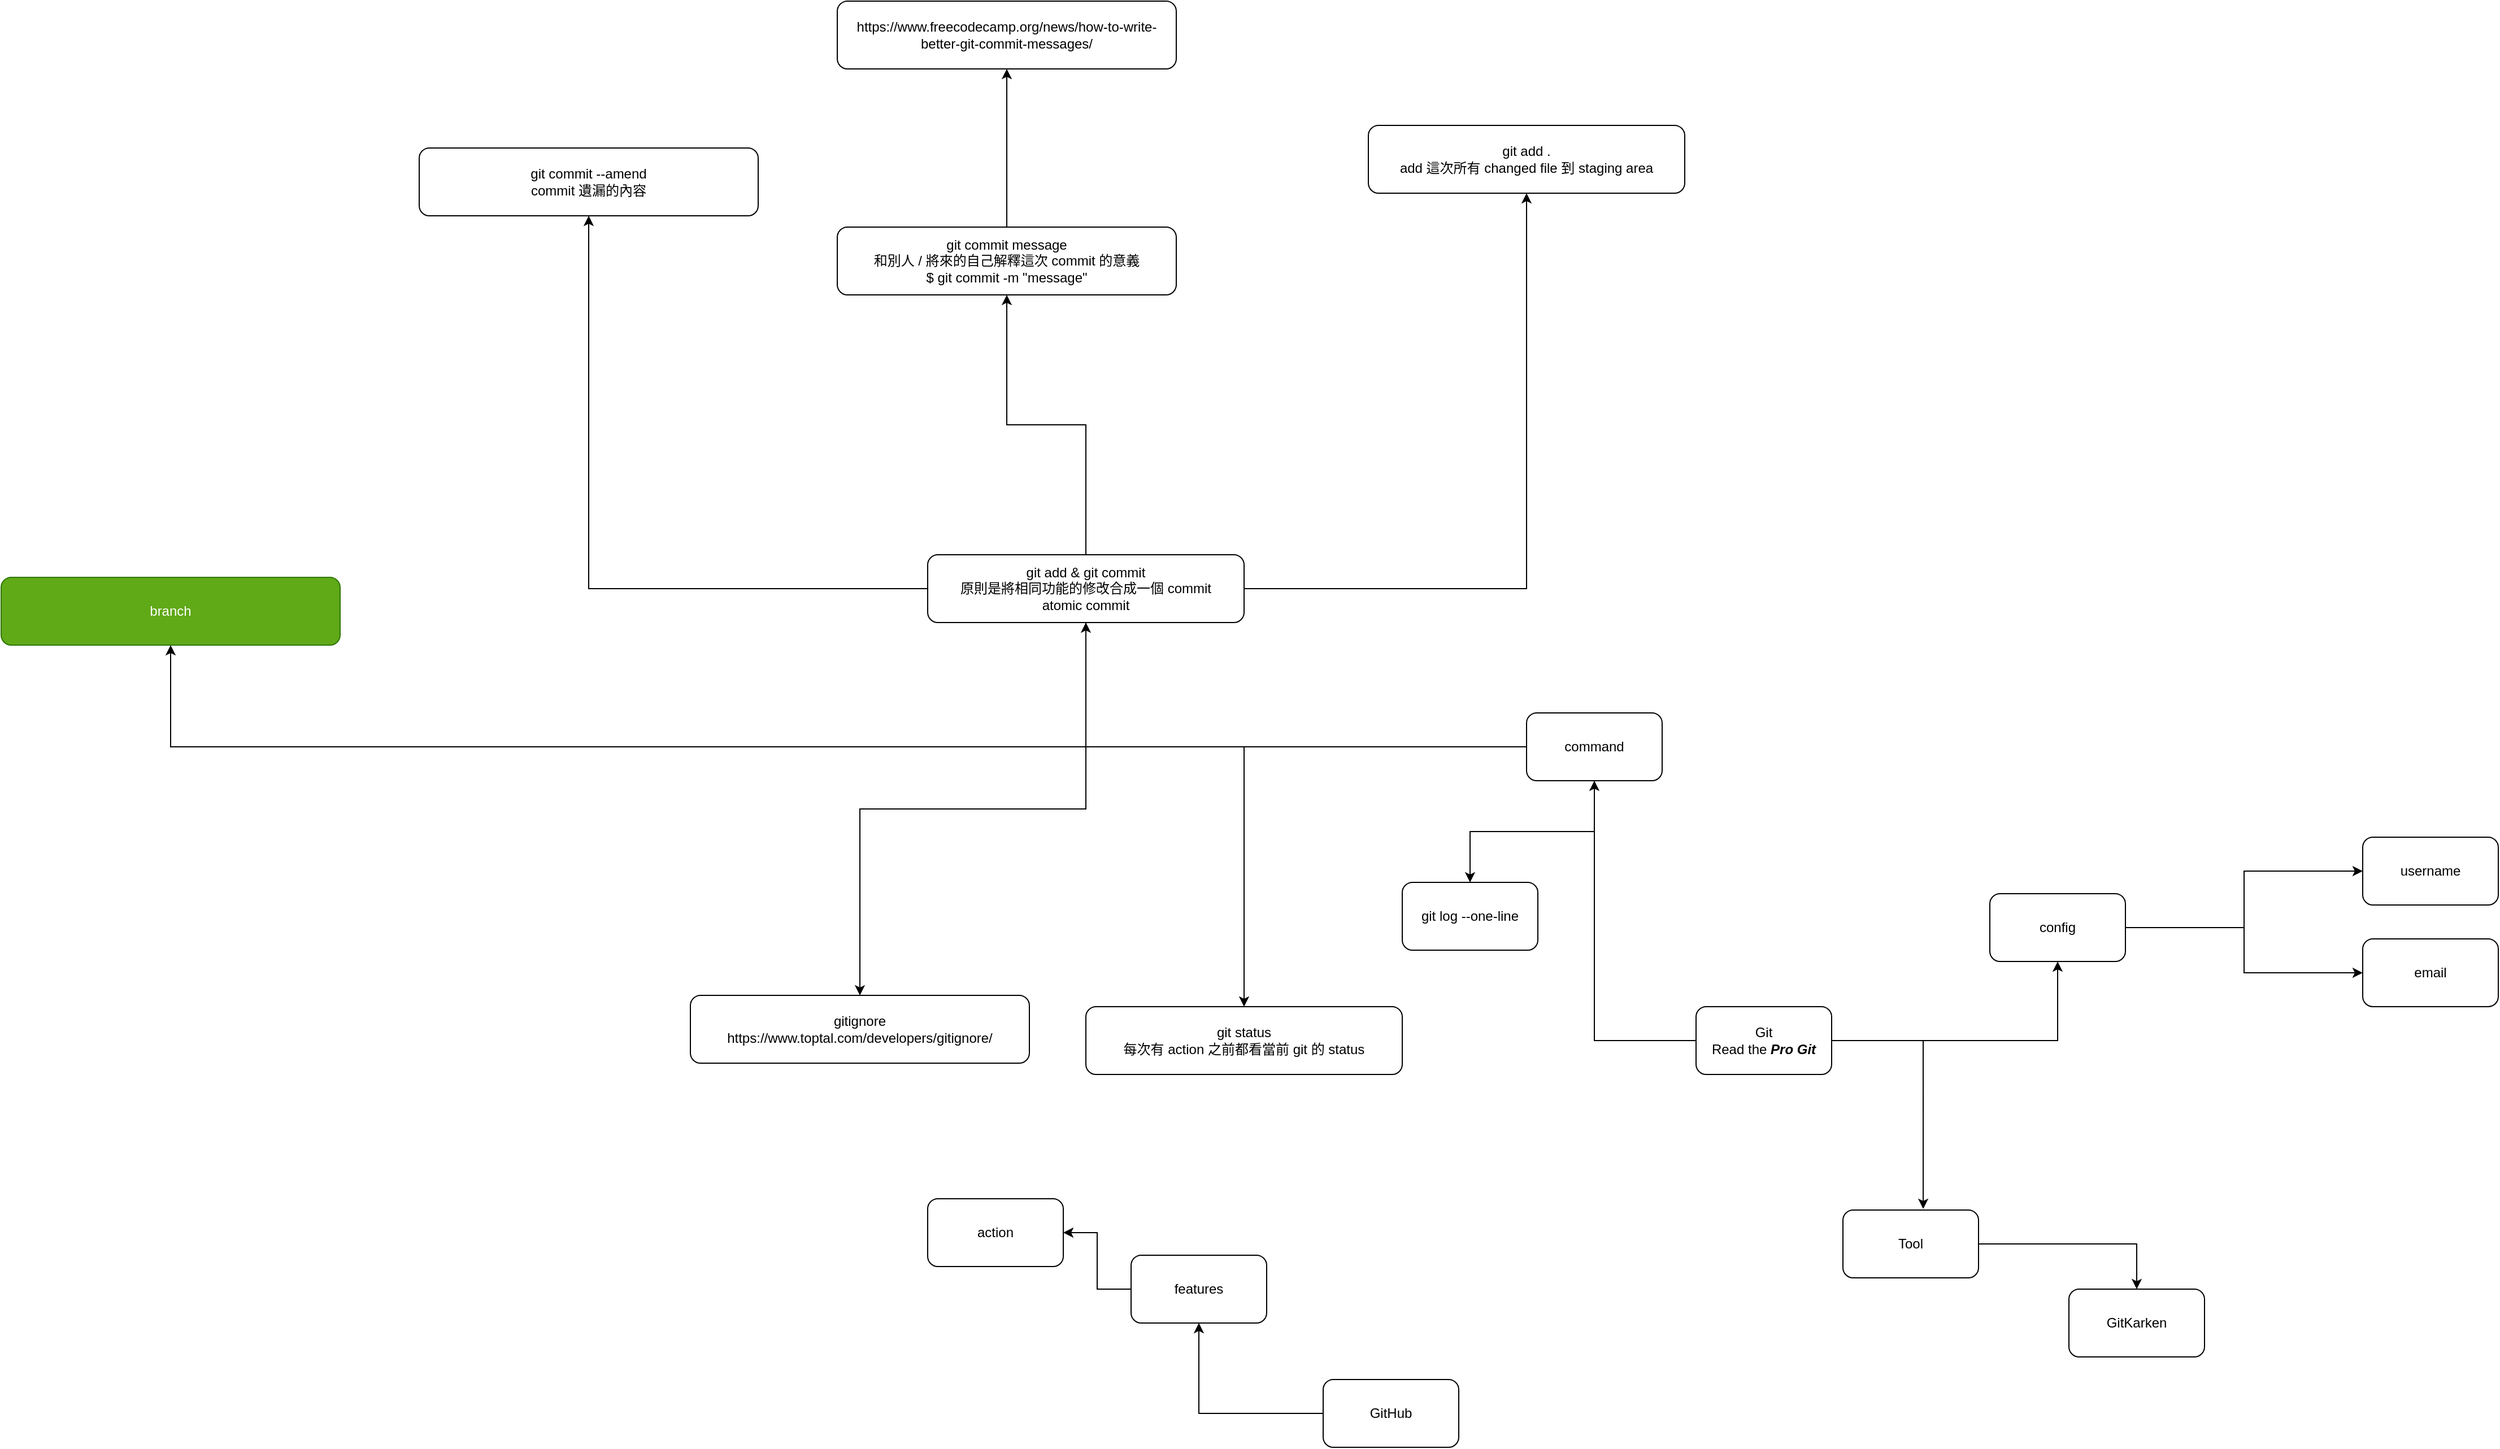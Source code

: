 <mxfile version="24.4.0" type="device">
  <diagram name="note" id="Wy4lgSFSgG4nOIz_tE4k">
    <mxGraphModel dx="2378" dy="1938" grid="1" gridSize="10" guides="1" tooltips="1" connect="1" arrows="1" fold="1" page="1" pageScale="1" pageWidth="827" pageHeight="1169" math="0" shadow="0">
      <root>
        <mxCell id="0" />
        <mxCell id="1" parent="0" />
        <mxCell id="NjLTIViCgE3-QpA-v_rV-12" style="edgeStyle=orthogonalEdgeStyle;rounded=0;orthogonalLoop=1;jettySize=auto;html=1;" parent="1" source="M7Rlrz6u1CAPrsFX1_cR-1" target="NjLTIViCgE3-QpA-v_rV-11" edge="1">
          <mxGeometry relative="1" as="geometry" />
        </mxCell>
        <mxCell id="NjLTIViCgE3-QpA-v_rV-15" style="edgeStyle=orthogonalEdgeStyle;rounded=0;orthogonalLoop=1;jettySize=auto;html=1;" parent="1" source="M7Rlrz6u1CAPrsFX1_cR-1" target="NjLTIViCgE3-QpA-v_rV-14" edge="1">
          <mxGeometry relative="1" as="geometry" />
        </mxCell>
        <mxCell id="M7Rlrz6u1CAPrsFX1_cR-1" value="Git&lt;br&gt;Read the &lt;b&gt;&lt;i&gt;Pro Git&lt;/i&gt;&lt;/b&gt;" style="rounded=1;whiteSpace=wrap;html=1;" parent="1" vertex="1">
          <mxGeometry x="200" y="490" width="120" height="60" as="geometry" />
        </mxCell>
        <mxCell id="NjLTIViCgE3-QpA-v_rV-20" style="edgeStyle=orthogonalEdgeStyle;rounded=0;orthogonalLoop=1;jettySize=auto;html=1;" parent="1" source="M7Rlrz6u1CAPrsFX1_cR-14" target="NjLTIViCgE3-QpA-v_rV-19" edge="1">
          <mxGeometry relative="1" as="geometry" />
        </mxCell>
        <mxCell id="M7Rlrz6u1CAPrsFX1_cR-14" value="GitHub" style="rounded=1;whiteSpace=wrap;html=1;" parent="1" vertex="1">
          <mxGeometry x="-130" y="820" width="120" height="60" as="geometry" />
        </mxCell>
        <mxCell id="M7Rlrz6u1CAPrsFX1_cR-15" value="git log --one-line" style="rounded=1;whiteSpace=wrap;html=1;" parent="1" vertex="1">
          <mxGeometry x="-60" y="380" width="120" height="60" as="geometry" />
        </mxCell>
        <mxCell id="NjLTIViCgE3-QpA-v_rV-1" value="username" style="rounded=1;whiteSpace=wrap;html=1;" parent="1" vertex="1">
          <mxGeometry x="790" y="340" width="120" height="60" as="geometry" />
        </mxCell>
        <mxCell id="NjLTIViCgE3-QpA-v_rV-3" value="email" style="rounded=1;whiteSpace=wrap;html=1;" parent="1" vertex="1">
          <mxGeometry x="790" y="430" width="120" height="60" as="geometry" />
        </mxCell>
        <mxCell id="NjLTIViCgE3-QpA-v_rV-10" style="edgeStyle=orthogonalEdgeStyle;rounded=0;orthogonalLoop=1;jettySize=auto;html=1;" parent="1" source="NjLTIViCgE3-QpA-v_rV-7" target="NjLTIViCgE3-QpA-v_rV-8" edge="1">
          <mxGeometry relative="1" as="geometry" />
        </mxCell>
        <mxCell id="NjLTIViCgE3-QpA-v_rV-7" value="Tool" style="rounded=1;whiteSpace=wrap;html=1;" parent="1" vertex="1">
          <mxGeometry x="330" y="670" width="120" height="60" as="geometry" />
        </mxCell>
        <mxCell id="NjLTIViCgE3-QpA-v_rV-8" value="GitKarken" style="rounded=1;whiteSpace=wrap;html=1;" parent="1" vertex="1">
          <mxGeometry x="530" y="740" width="120" height="60" as="geometry" />
        </mxCell>
        <mxCell id="NjLTIViCgE3-QpA-v_rV-9" style="edgeStyle=orthogonalEdgeStyle;rounded=0;orthogonalLoop=1;jettySize=auto;html=1;entryX=0.592;entryY=-0.017;entryDx=0;entryDy=0;entryPerimeter=0;" parent="1" source="M7Rlrz6u1CAPrsFX1_cR-1" target="NjLTIViCgE3-QpA-v_rV-7" edge="1">
          <mxGeometry relative="1" as="geometry" />
        </mxCell>
        <mxCell id="NjLTIViCgE3-QpA-v_rV-13" style="edgeStyle=orthogonalEdgeStyle;rounded=0;orthogonalLoop=1;jettySize=auto;html=1;" parent="1" source="NjLTIViCgE3-QpA-v_rV-11" target="M7Rlrz6u1CAPrsFX1_cR-15" edge="1">
          <mxGeometry relative="1" as="geometry" />
        </mxCell>
        <mxCell id="O-5kKwOyBH1pVbKb9qFr-2" style="edgeStyle=orthogonalEdgeStyle;rounded=0;orthogonalLoop=1;jettySize=auto;html=1;" edge="1" parent="1" source="NjLTIViCgE3-QpA-v_rV-11" target="O-5kKwOyBH1pVbKb9qFr-1">
          <mxGeometry relative="1" as="geometry" />
        </mxCell>
        <mxCell id="O-5kKwOyBH1pVbKb9qFr-4" style="edgeStyle=orthogonalEdgeStyle;rounded=0;orthogonalLoop=1;jettySize=auto;html=1;" edge="1" parent="1" source="NjLTIViCgE3-QpA-v_rV-11" target="O-5kKwOyBH1pVbKb9qFr-3">
          <mxGeometry relative="1" as="geometry" />
        </mxCell>
        <mxCell id="O-5kKwOyBH1pVbKb9qFr-20" style="edgeStyle=orthogonalEdgeStyle;rounded=0;orthogonalLoop=1;jettySize=auto;html=1;" edge="1" parent="1" source="NjLTIViCgE3-QpA-v_rV-11" target="O-5kKwOyBH1pVbKb9qFr-19">
          <mxGeometry relative="1" as="geometry" />
        </mxCell>
        <mxCell id="NjLTIViCgE3-QpA-v_rV-11" value="command" style="rounded=1;whiteSpace=wrap;html=1;" parent="1" vertex="1">
          <mxGeometry x="50" y="230" width="120" height="60" as="geometry" />
        </mxCell>
        <mxCell id="NjLTIViCgE3-QpA-v_rV-16" style="edgeStyle=orthogonalEdgeStyle;rounded=0;orthogonalLoop=1;jettySize=auto;html=1;" parent="1" source="NjLTIViCgE3-QpA-v_rV-14" target="NjLTIViCgE3-QpA-v_rV-1" edge="1">
          <mxGeometry relative="1" as="geometry" />
        </mxCell>
        <mxCell id="NjLTIViCgE3-QpA-v_rV-18" style="edgeStyle=orthogonalEdgeStyle;rounded=0;orthogonalLoop=1;jettySize=auto;html=1;" parent="1" source="NjLTIViCgE3-QpA-v_rV-14" target="NjLTIViCgE3-QpA-v_rV-3" edge="1">
          <mxGeometry relative="1" as="geometry" />
        </mxCell>
        <mxCell id="NjLTIViCgE3-QpA-v_rV-14" value="config" style="rounded=1;whiteSpace=wrap;html=1;" parent="1" vertex="1">
          <mxGeometry x="460" y="390" width="120" height="60" as="geometry" />
        </mxCell>
        <mxCell id="NjLTIViCgE3-QpA-v_rV-22" style="edgeStyle=orthogonalEdgeStyle;rounded=0;orthogonalLoop=1;jettySize=auto;html=1;" parent="1" source="NjLTIViCgE3-QpA-v_rV-19" target="NjLTIViCgE3-QpA-v_rV-21" edge="1">
          <mxGeometry relative="1" as="geometry" />
        </mxCell>
        <mxCell id="NjLTIViCgE3-QpA-v_rV-19" value="features" style="rounded=1;whiteSpace=wrap;html=1;" parent="1" vertex="1">
          <mxGeometry x="-300" y="710" width="120" height="60" as="geometry" />
        </mxCell>
        <mxCell id="NjLTIViCgE3-QpA-v_rV-21" value="action" style="rounded=1;whiteSpace=wrap;html=1;" parent="1" vertex="1">
          <mxGeometry x="-480" y="660" width="120" height="60" as="geometry" />
        </mxCell>
        <mxCell id="O-5kKwOyBH1pVbKb9qFr-1" value="git status&lt;br&gt;每次有 action 之前都看當前 git 的 status" style="rounded=1;whiteSpace=wrap;html=1;" vertex="1" parent="1">
          <mxGeometry x="-340" y="490" width="280" height="60" as="geometry" />
        </mxCell>
        <mxCell id="O-5kKwOyBH1pVbKb9qFr-7" style="edgeStyle=orthogonalEdgeStyle;rounded=0;orthogonalLoop=1;jettySize=auto;html=1;" edge="1" parent="1" source="O-5kKwOyBH1pVbKb9qFr-3" target="O-5kKwOyBH1pVbKb9qFr-6">
          <mxGeometry relative="1" as="geometry" />
        </mxCell>
        <mxCell id="O-5kKwOyBH1pVbKb9qFr-10" style="edgeStyle=orthogonalEdgeStyle;rounded=0;orthogonalLoop=1;jettySize=auto;html=1;" edge="1" parent="1" source="O-5kKwOyBH1pVbKb9qFr-3" target="O-5kKwOyBH1pVbKb9qFr-8">
          <mxGeometry relative="1" as="geometry" />
        </mxCell>
        <mxCell id="O-5kKwOyBH1pVbKb9qFr-16" style="edgeStyle=orthogonalEdgeStyle;rounded=0;orthogonalLoop=1;jettySize=auto;html=1;" edge="1" parent="1" source="O-5kKwOyBH1pVbKb9qFr-3" target="O-5kKwOyBH1pVbKb9qFr-14">
          <mxGeometry relative="1" as="geometry" />
        </mxCell>
        <mxCell id="O-5kKwOyBH1pVbKb9qFr-18" style="edgeStyle=orthogonalEdgeStyle;rounded=0;orthogonalLoop=1;jettySize=auto;html=1;" edge="1" parent="1" source="O-5kKwOyBH1pVbKb9qFr-3" target="O-5kKwOyBH1pVbKb9qFr-17">
          <mxGeometry relative="1" as="geometry" />
        </mxCell>
        <mxCell id="O-5kKwOyBH1pVbKb9qFr-3" value="git add &amp;amp; git commit&lt;br&gt;原則是將相同功能的修改合成一個 commit&lt;br&gt;atomic commit" style="rounded=1;whiteSpace=wrap;html=1;" vertex="1" parent="1">
          <mxGeometry x="-480" y="90" width="280" height="60" as="geometry" />
        </mxCell>
        <mxCell id="O-5kKwOyBH1pVbKb9qFr-13" style="edgeStyle=orthogonalEdgeStyle;rounded=0;orthogonalLoop=1;jettySize=auto;html=1;" edge="1" parent="1" source="O-5kKwOyBH1pVbKb9qFr-6" target="O-5kKwOyBH1pVbKb9qFr-12">
          <mxGeometry relative="1" as="geometry" />
        </mxCell>
        <mxCell id="O-5kKwOyBH1pVbKb9qFr-6" value="git commit message&lt;br&gt;和別人 / 將來的自己解釋這次 commit 的意義&lt;br&gt;$ git commit -m &quot;message&quot;" style="rounded=1;whiteSpace=wrap;html=1;" vertex="1" parent="1">
          <mxGeometry x="-560" y="-200" width="300" height="60" as="geometry" />
        </mxCell>
        <mxCell id="O-5kKwOyBH1pVbKb9qFr-8" value="git add .&lt;br&gt;add 這次所有 changed file 到 staging area" style="rounded=1;whiteSpace=wrap;html=1;" vertex="1" parent="1">
          <mxGeometry x="-90" y="-290" width="280" height="60" as="geometry" />
        </mxCell>
        <mxCell id="O-5kKwOyBH1pVbKb9qFr-12" value="https://www.freecodecamp.org/news/how-to-write-better-git-commit-messages/" style="rounded=1;whiteSpace=wrap;html=1;" vertex="1" parent="1">
          <mxGeometry x="-560" y="-400" width="300" height="60" as="geometry" />
        </mxCell>
        <mxCell id="O-5kKwOyBH1pVbKb9qFr-14" value="git commit --amend&lt;br&gt;commit 遺漏的內容" style="rounded=1;whiteSpace=wrap;html=1;" vertex="1" parent="1">
          <mxGeometry x="-930" y="-270" width="300" height="60" as="geometry" />
        </mxCell>
        <mxCell id="O-5kKwOyBH1pVbKb9qFr-17" value="gitignore&lt;br&gt;https://www.toptal.com/developers/gitignore/" style="rounded=1;whiteSpace=wrap;html=1;" vertex="1" parent="1">
          <mxGeometry x="-690" y="480" width="300" height="60" as="geometry" />
        </mxCell>
        <mxCell id="O-5kKwOyBH1pVbKb9qFr-19" value="branch" style="rounded=1;whiteSpace=wrap;html=1;fillColor=#60a917;fontColor=#ffffff;strokeColor=#2D7600;" vertex="1" parent="1">
          <mxGeometry x="-1300" y="110" width="300" height="60" as="geometry" />
        </mxCell>
      </root>
    </mxGraphModel>
  </diagram>
</mxfile>
